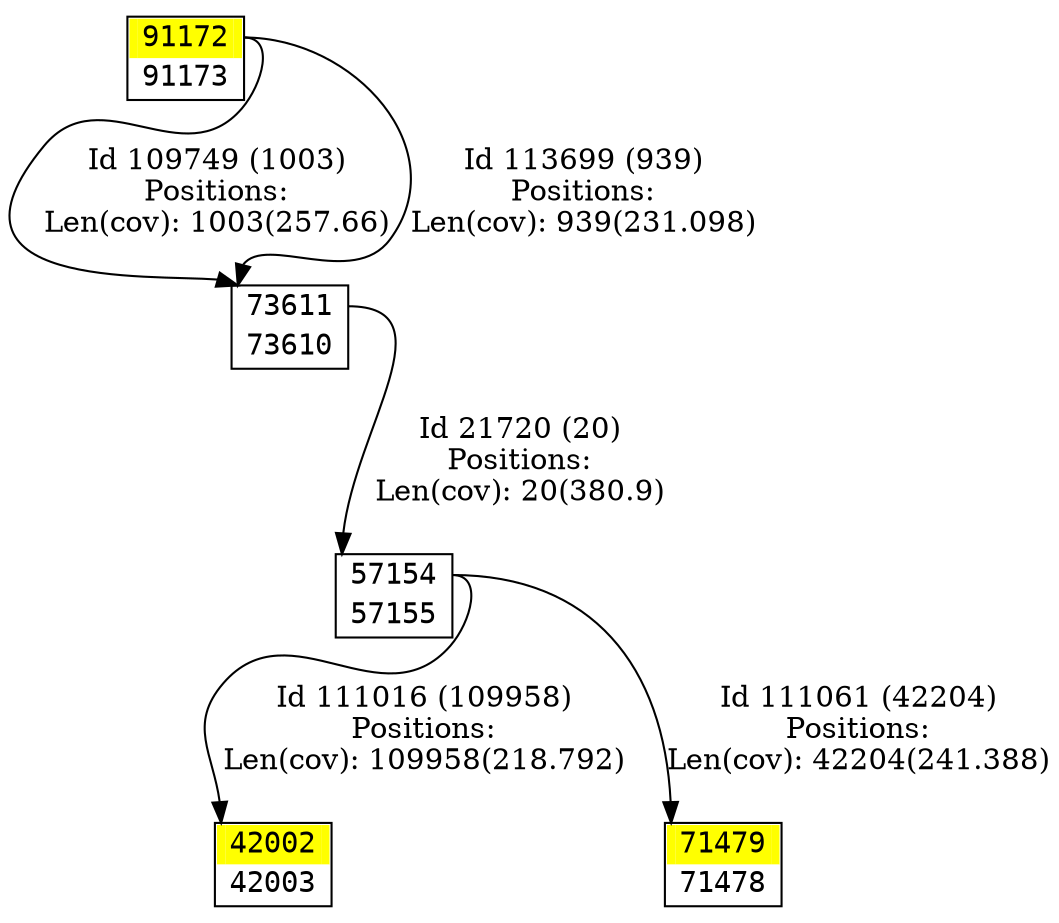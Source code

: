 digraph graph_picture {
node[fontname=<Courier> ,penwidth=<1.8> ,shape=<plaintext> ]
vertex_42002_42003[label=<<TABLE BORDER="1" CELLSPACING="0" >
<TR><TD BORDER="0" PORT = "port_42002_in" color="yellow" bgcolor="yellow" ></TD><TD BORDER="0" color="yellow" bgcolor="yellow" >42002</TD><TD BORDER="0" PORT = "port_42002_out" color="yellow" bgcolor="yellow" ></TD></TR>
<TR><TD BORDER="0" PORT = "port_42003_out" color="white" bgcolor="white" ></TD><TD BORDER="0" color="white" bgcolor="white" >42003</TD><TD BORDER="0" PORT = "port_42003_in" color="white" bgcolor="white" ></TD></TR>
</TABLE>> ,color=<black> ,URL=</vertex/42002.svg> ]
vertex_57154_57155[label=<<TABLE BORDER="1" CELLSPACING="0" >
<TR><TD BORDER="0" PORT = "port_57154_in" color="white" bgcolor="white" ></TD><TD BORDER="0" color="white" bgcolor="white" >57154</TD><TD BORDER="0" PORT = "port_57154_out" color="white" bgcolor="white" ></TD></TR>
<TR><TD BORDER="0" PORT = "port_57155_out" color="white" bgcolor="white" ></TD><TD BORDER="0" color="white" bgcolor="white" >57155</TD><TD BORDER="0" PORT = "port_57155_in" color="white" bgcolor="white" ></TD></TR>
</TABLE>> ,color=<black> ,URL=</vertex/57154.svg> ]
vertex_71478_71479[label=<<TABLE BORDER="1" CELLSPACING="0" >
<TR><TD BORDER="0" PORT = "port_71479_in" color="yellow" bgcolor="yellow" ></TD><TD BORDER="0" color="yellow" bgcolor="yellow" >71479</TD><TD BORDER="0" PORT = "port_71479_out" color="yellow" bgcolor="yellow" ></TD></TR>
<TR><TD BORDER="0" PORT = "port_71478_out" color="white" bgcolor="white" ></TD><TD BORDER="0" color="white" bgcolor="white" >71478</TD><TD BORDER="0" PORT = "port_71478_in" color="white" bgcolor="white" ></TD></TR>
</TABLE>> ,color=<black> ,URL=</vertex/71479.svg> ]
vertex_73610_73611[label=<<TABLE BORDER="1" CELLSPACING="0" >
<TR><TD BORDER="0" PORT = "port_73611_in" color="white" bgcolor="white" ></TD><TD BORDER="0" color="white" bgcolor="white" >73611</TD><TD BORDER="0" PORT = "port_73611_out" color="white" bgcolor="white" ></TD></TR>
<TR><TD BORDER="0" PORT = "port_73610_out" color="white" bgcolor="white" ></TD><TD BORDER="0" color="white" bgcolor="white" >73610</TD><TD BORDER="0" PORT = "port_73610_in" color="white" bgcolor="white" ></TD></TR>
</TABLE>> ,color=<black> ,URL=</vertex/73611.svg> ]
vertex_91172_91173[label=<<TABLE BORDER="1" CELLSPACING="0" >
<TR><TD BORDER="0" PORT = "port_91172_in" color="yellow" bgcolor="yellow" ></TD><TD BORDER="0" color="yellow" bgcolor="yellow" >91172</TD><TD BORDER="0" PORT = "port_91172_out" color="yellow" bgcolor="yellow" ></TD></TR>
<TR><TD BORDER="0" PORT = "port_91173_out" color="white" bgcolor="white" ></TD><TD BORDER="0" color="white" bgcolor="white" >91173</TD><TD BORDER="0" PORT = "port_91173_in" color="white" bgcolor="white" ></TD></TR>
</TABLE>> ,color=<black> ,URL=</vertex/91172.svg> ]
vertex_73610_73611:port_73611_out->vertex_57154_57155:port_57154_in[label="Id 21720 (20)\nPositions:\nLen(cov): 20(380.9)" ,color=<black> ]
vertex_91172_91173:port_91172_out->vertex_73610_73611:port_73611_in[label="Id 109749 (1003)\nPositions:\nLen(cov): 1003(257.66)" ,color=<black> ]
vertex_57154_57155:port_57154_out->vertex_42002_42003:port_42002_in[label="Id 111016 (109958)\nPositions:\nLen(cov): 109958(218.792)" ,color=<black> ]
vertex_57154_57155:port_57154_out->vertex_71478_71479:port_71479_in[label="Id 111061 (42204)\nPositions:\nLen(cov): 42204(241.388)" ,color=<black> ]
vertex_91172_91173:port_91172_out->vertex_73610_73611:port_73611_in[label="Id 113699 (939)\nPositions:\nLen(cov): 939(231.098)" ,color=<black> ]
}
